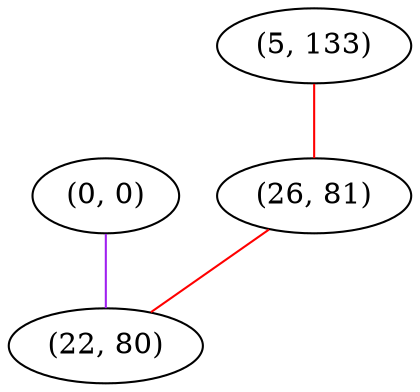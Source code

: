 graph "" {
"(0, 0)";
"(5, 133)";
"(26, 81)";
"(22, 80)";
"(0, 0)" -- "(22, 80)"  [color=purple, key=0, weight=4];
"(5, 133)" -- "(26, 81)"  [color=red, key=0, weight=1];
"(26, 81)" -- "(22, 80)"  [color=red, key=0, weight=1];
}
